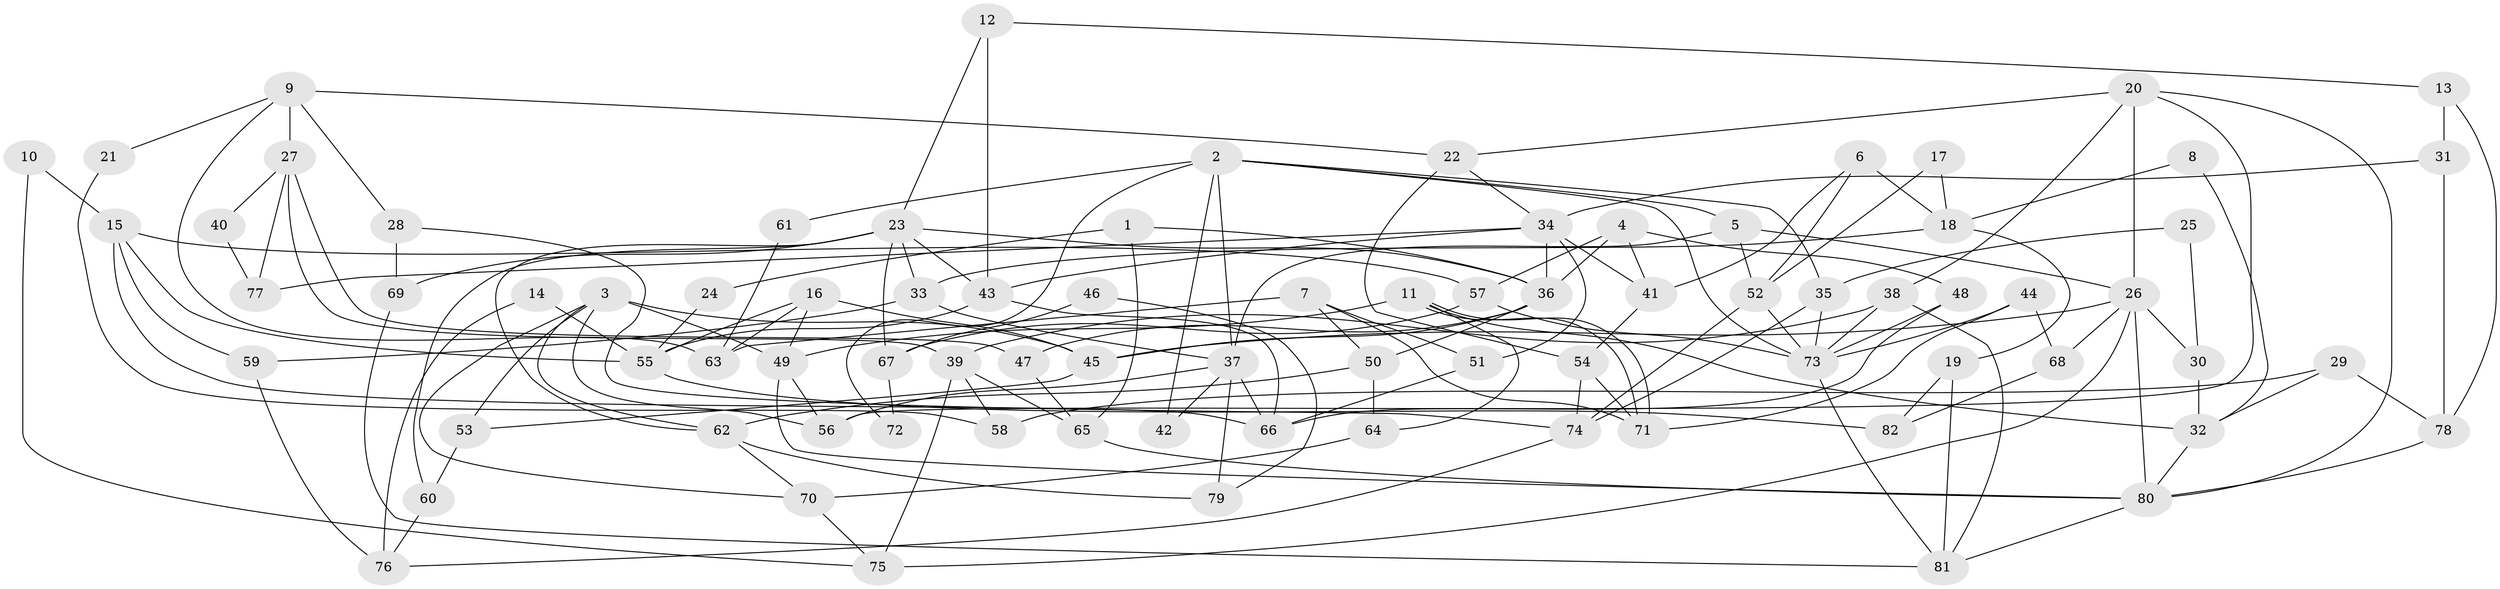 // Generated by graph-tools (version 1.1) at 2025/50/03/09/25 03:50:13]
// undirected, 82 vertices, 164 edges
graph export_dot {
graph [start="1"]
  node [color=gray90,style=filled];
  1;
  2;
  3;
  4;
  5;
  6;
  7;
  8;
  9;
  10;
  11;
  12;
  13;
  14;
  15;
  16;
  17;
  18;
  19;
  20;
  21;
  22;
  23;
  24;
  25;
  26;
  27;
  28;
  29;
  30;
  31;
  32;
  33;
  34;
  35;
  36;
  37;
  38;
  39;
  40;
  41;
  42;
  43;
  44;
  45;
  46;
  47;
  48;
  49;
  50;
  51;
  52;
  53;
  54;
  55;
  56;
  57;
  58;
  59;
  60;
  61;
  62;
  63;
  64;
  65;
  66;
  67;
  68;
  69;
  70;
  71;
  72;
  73;
  74;
  75;
  76;
  77;
  78;
  79;
  80;
  81;
  82;
  1 -- 36;
  1 -- 65;
  1 -- 24;
  2 -- 5;
  2 -- 73;
  2 -- 35;
  2 -- 37;
  2 -- 42;
  2 -- 61;
  2 -- 72;
  3 -- 45;
  3 -- 56;
  3 -- 49;
  3 -- 53;
  3 -- 62;
  3 -- 70;
  4 -- 48;
  4 -- 36;
  4 -- 41;
  4 -- 57;
  5 -- 37;
  5 -- 26;
  5 -- 52;
  6 -- 41;
  6 -- 52;
  6 -- 18;
  7 -- 51;
  7 -- 63;
  7 -- 50;
  7 -- 71;
  8 -- 32;
  8 -- 18;
  9 -- 28;
  9 -- 22;
  9 -- 21;
  9 -- 27;
  9 -- 63;
  10 -- 15;
  10 -- 75;
  11 -- 49;
  11 -- 71;
  11 -- 71;
  11 -- 32;
  11 -- 64;
  12 -- 43;
  12 -- 23;
  12 -- 13;
  13 -- 78;
  13 -- 31;
  14 -- 76;
  14 -- 55;
  15 -- 59;
  15 -- 57;
  15 -- 55;
  15 -- 66;
  16 -- 55;
  16 -- 45;
  16 -- 49;
  16 -- 63;
  17 -- 18;
  17 -- 52;
  18 -- 33;
  18 -- 19;
  19 -- 81;
  19 -- 82;
  20 -- 38;
  20 -- 26;
  20 -- 22;
  20 -- 56;
  20 -- 80;
  21 -- 58;
  22 -- 54;
  22 -- 34;
  23 -- 62;
  23 -- 36;
  23 -- 33;
  23 -- 43;
  23 -- 60;
  23 -- 67;
  23 -- 69;
  24 -- 55;
  25 -- 30;
  25 -- 35;
  26 -- 80;
  26 -- 68;
  26 -- 30;
  26 -- 45;
  26 -- 75;
  27 -- 47;
  27 -- 39;
  27 -- 40;
  27 -- 77;
  28 -- 74;
  28 -- 69;
  29 -- 78;
  29 -- 32;
  29 -- 58;
  30 -- 32;
  31 -- 34;
  31 -- 78;
  32 -- 80;
  33 -- 37;
  33 -- 59;
  34 -- 43;
  34 -- 36;
  34 -- 41;
  34 -- 51;
  34 -- 77;
  35 -- 73;
  35 -- 74;
  36 -- 50;
  36 -- 45;
  36 -- 47;
  37 -- 56;
  37 -- 42;
  37 -- 66;
  37 -- 79;
  38 -- 39;
  38 -- 81;
  38 -- 73;
  39 -- 75;
  39 -- 58;
  39 -- 65;
  40 -- 77;
  41 -- 54;
  43 -- 66;
  43 -- 55;
  44 -- 73;
  44 -- 71;
  44 -- 68;
  45 -- 53;
  46 -- 67;
  46 -- 79;
  47 -- 65;
  48 -- 73;
  48 -- 66;
  49 -- 56;
  49 -- 80;
  50 -- 64;
  50 -- 62;
  51 -- 66;
  52 -- 74;
  52 -- 73;
  53 -- 60;
  54 -- 71;
  54 -- 74;
  55 -- 82;
  57 -- 73;
  57 -- 67;
  59 -- 76;
  60 -- 76;
  61 -- 63;
  62 -- 70;
  62 -- 79;
  64 -- 70;
  65 -- 80;
  67 -- 72;
  68 -- 82;
  69 -- 81;
  70 -- 75;
  73 -- 81;
  74 -- 76;
  78 -- 80;
  80 -- 81;
}
